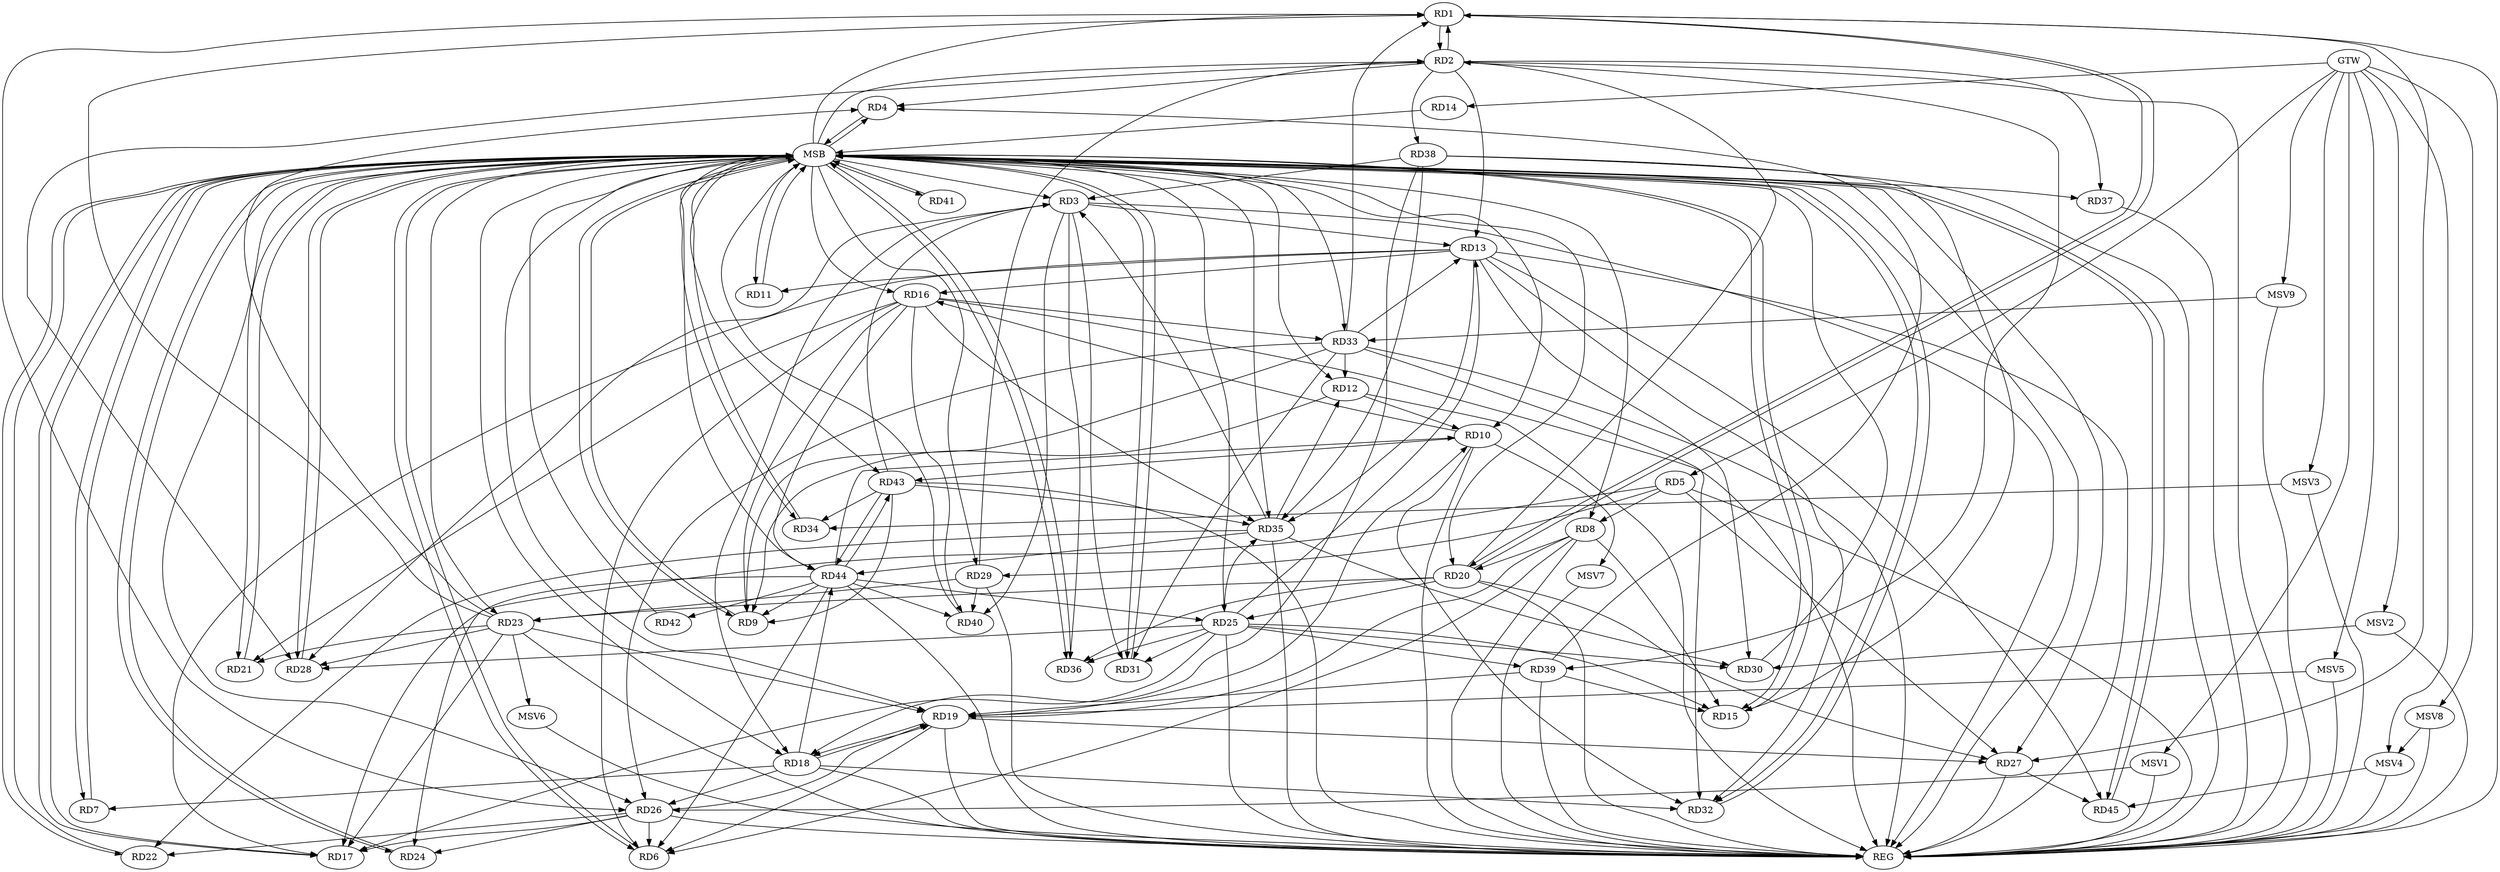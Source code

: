 strict digraph G {
  RD1 [ label="RD1" ];
  RD2 [ label="RD2" ];
  RD3 [ label="RD3" ];
  RD4 [ label="RD4" ];
  RD5 [ label="RD5" ];
  RD6 [ label="RD6" ];
  RD7 [ label="RD7" ];
  RD8 [ label="RD8" ];
  RD9 [ label="RD9" ];
  RD10 [ label="RD10" ];
  RD11 [ label="RD11" ];
  RD12 [ label="RD12" ];
  RD13 [ label="RD13" ];
  RD14 [ label="RD14" ];
  RD15 [ label="RD15" ];
  RD16 [ label="RD16" ];
  RD17 [ label="RD17" ];
  RD18 [ label="RD18" ];
  RD19 [ label="RD19" ];
  RD20 [ label="RD20" ];
  RD21 [ label="RD21" ];
  RD22 [ label="RD22" ];
  RD23 [ label="RD23" ];
  RD24 [ label="RD24" ];
  RD25 [ label="RD25" ];
  RD26 [ label="RD26" ];
  RD27 [ label="RD27" ];
  RD28 [ label="RD28" ];
  RD29 [ label="RD29" ];
  RD30 [ label="RD30" ];
  RD31 [ label="RD31" ];
  RD32 [ label="RD32" ];
  RD33 [ label="RD33" ];
  RD34 [ label="RD34" ];
  RD35 [ label="RD35" ];
  RD36 [ label="RD36" ];
  RD37 [ label="RD37" ];
  RD38 [ label="RD38" ];
  RD39 [ label="RD39" ];
  RD40 [ label="RD40" ];
  RD41 [ label="RD41" ];
  RD42 [ label="RD42" ];
  RD43 [ label="RD43" ];
  RD44 [ label="RD44" ];
  RD45 [ label="RD45" ];
  GTW [ label="GTW" ];
  REG [ label="REG" ];
  MSB [ label="MSB" ];
  MSV1 [ label="MSV1" ];
  MSV2 [ label="MSV2" ];
  MSV3 [ label="MSV3" ];
  MSV4 [ label="MSV4" ];
  MSV5 [ label="MSV5" ];
  MSV6 [ label="MSV6" ];
  MSV7 [ label="MSV7" ];
  MSV8 [ label="MSV8" ];
  MSV9 [ label="MSV9" ];
  RD1 -> RD2;
  RD2 -> RD1;
  RD1 -> RD20;
  RD20 -> RD1;
  RD23 -> RD1;
  RD1 -> RD26;
  RD1 -> RD27;
  RD33 -> RD1;
  RD2 -> RD4;
  RD2 -> RD13;
  RD20 -> RD2;
  RD2 -> RD28;
  RD29 -> RD2;
  RD2 -> RD37;
  RD2 -> RD38;
  RD2 -> RD39;
  RD3 -> RD13;
  RD3 -> RD18;
  RD3 -> RD28;
  RD3 -> RD31;
  RD35 -> RD3;
  RD3 -> RD36;
  RD38 -> RD3;
  RD3 -> RD40;
  RD43 -> RD3;
  RD23 -> RD4;
  RD39 -> RD4;
  RD5 -> RD8;
  RD5 -> RD24;
  RD5 -> RD27;
  RD5 -> RD29;
  RD8 -> RD6;
  RD16 -> RD6;
  RD19 -> RD6;
  RD26 -> RD6;
  RD44 -> RD6;
  RD18 -> RD7;
  RD8 -> RD15;
  RD8 -> RD19;
  RD8 -> RD20;
  RD12 -> RD9;
  RD16 -> RD9;
  RD33 -> RD9;
  RD43 -> RD9;
  RD44 -> RD9;
  RD12 -> RD10;
  RD10 -> RD16;
  RD19 -> RD10;
  RD10 -> RD32;
  RD10 -> RD43;
  RD44 -> RD10;
  RD13 -> RD11;
  RD33 -> RD12;
  RD35 -> RD12;
  RD13 -> RD16;
  RD13 -> RD17;
  RD25 -> RD13;
  RD13 -> RD30;
  RD13 -> RD32;
  RD33 -> RD13;
  RD13 -> RD35;
  RD13 -> RD45;
  RD25 -> RD15;
  RD38 -> RD15;
  RD39 -> RD15;
  RD16 -> RD21;
  RD16 -> RD33;
  RD16 -> RD35;
  RD16 -> RD40;
  RD16 -> RD44;
  RD23 -> RD17;
  RD25 -> RD17;
  RD26 -> RD17;
  RD44 -> RD17;
  RD18 -> RD19;
  RD19 -> RD18;
  RD18 -> RD26;
  RD18 -> RD32;
  RD38 -> RD18;
  RD18 -> RD44;
  RD23 -> RD19;
  RD26 -> RD19;
  RD19 -> RD27;
  RD39 -> RD19;
  RD20 -> RD23;
  RD20 -> RD25;
  RD20 -> RD27;
  RD20 -> RD36;
  RD23 -> RD21;
  RD26 -> RD22;
  RD35 -> RD22;
  RD23 -> RD28;
  RD29 -> RD23;
  RD26 -> RD24;
  RD25 -> RD28;
  RD25 -> RD30;
  RD25 -> RD31;
  RD25 -> RD35;
  RD25 -> RD36;
  RD25 -> RD39;
  RD44 -> RD25;
  RD33 -> RD26;
  RD27 -> RD45;
  RD29 -> RD40;
  RD35 -> RD30;
  RD33 -> RD31;
  RD33 -> RD32;
  RD43 -> RD34;
  RD38 -> RD35;
  RD43 -> RD35;
  RD35 -> RD44;
  RD44 -> RD40;
  RD44 -> RD42;
  RD43 -> RD44;
  RD44 -> RD43;
  GTW -> RD5;
  GTW -> RD14;
  RD1 -> REG;
  RD2 -> REG;
  RD3 -> REG;
  RD5 -> REG;
  RD8 -> REG;
  RD10 -> REG;
  RD12 -> REG;
  RD13 -> REG;
  RD16 -> REG;
  RD18 -> REG;
  RD19 -> REG;
  RD20 -> REG;
  RD23 -> REG;
  RD25 -> REG;
  RD26 -> REG;
  RD27 -> REG;
  RD29 -> REG;
  RD33 -> REG;
  RD35 -> REG;
  RD37 -> REG;
  RD38 -> REG;
  RD39 -> REG;
  RD43 -> REG;
  RD44 -> REG;
  RD4 -> MSB;
  MSB -> RD1;
  MSB -> RD6;
  MSB -> RD8;
  MSB -> RD19;
  MSB -> RD22;
  MSB -> RD27;
  MSB -> RD28;
  MSB -> RD31;
  MSB -> RD34;
  MSB -> REG;
  RD6 -> MSB;
  MSB -> RD25;
  MSB -> RD43;
  RD7 -> MSB;
  MSB -> RD12;
  MSB -> RD20;
  MSB -> RD21;
  MSB -> RD32;
  MSB -> RD44;
  RD9 -> MSB;
  MSB -> RD37;
  RD11 -> MSB;
  MSB -> RD2;
  MSB -> RD7;
  MSB -> RD10;
  MSB -> RD16;
  MSB -> RD23;
  MSB -> RD29;
  MSB -> RD36;
  MSB -> RD45;
  RD14 -> MSB;
  MSB -> RD11;
  RD15 -> MSB;
  MSB -> RD9;
  RD17 -> MSB;
  MSB -> RD3;
  RD21 -> MSB;
  MSB -> RD41;
  RD22 -> MSB;
  MSB -> RD4;
  MSB -> RD17;
  MSB -> RD18;
  MSB -> RD26;
  RD24 -> MSB;
  MSB -> RD33;
  RD28 -> MSB;
  RD30 -> MSB;
  MSB -> RD15;
  RD31 -> MSB;
  RD32 -> MSB;
  RD34 -> MSB;
  RD36 -> MSB;
  MSB -> RD24;
  RD40 -> MSB;
  RD41 -> MSB;
  MSB -> RD35;
  RD42 -> MSB;
  RD45 -> MSB;
  MSV1 -> RD26;
  GTW -> MSV1;
  MSV1 -> REG;
  MSV2 -> RD30;
  GTW -> MSV2;
  MSV2 -> REG;
  MSV3 -> RD34;
  GTW -> MSV3;
  MSV3 -> REG;
  MSV4 -> RD45;
  GTW -> MSV4;
  MSV4 -> REG;
  MSV5 -> RD19;
  GTW -> MSV5;
  MSV5 -> REG;
  RD23 -> MSV6;
  MSV6 -> REG;
  RD10 -> MSV7;
  MSV7 -> REG;
  MSV8 -> MSV4;
  GTW -> MSV8;
  MSV8 -> REG;
  MSV9 -> RD33;
  GTW -> MSV9;
  MSV9 -> REG;
}
